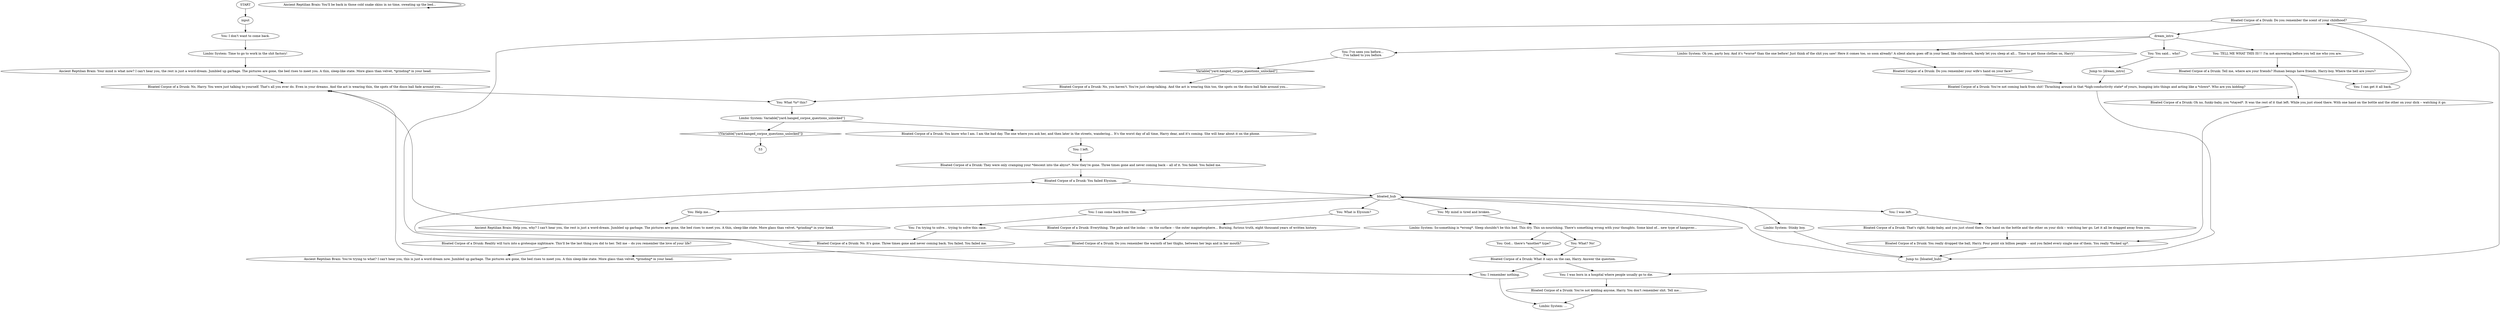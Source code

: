 # WHIRLING F2 / DREAM 2 HANGED MAN
# 1. You have a conversation with the hanged man dressed in your disco outfit.
#2. You find out that you have failed Elysium.
#THE CORRECT VERSION
# ==================================================
digraph G {
	  0 [label="START"];
	  1 [label="input"];
	  2 [label="You: I was born in a hospital where people usually go to die."];
	  3 [label="You: TELL ME WHAT THIS IS!!! I'm not answering before you tell me who you are."];
	  4 [label="You: What? No!"];
	  5 [label="You: What is Elysium?"];
	  6 [label="Bloated Corpse of a Drunk: You're not kidding anyone, Harry. You don't remember shit. Tell me..."];
	  7 [label="You: My mind is tired and broken."];
	  8 [label="You: I can get it all back."];
	  9 [label="You: I remember nothing."];
	  10 [label="You: God... there's *another* type?"];
	  11 [label="Jump to: [bloated_hub]"];
	  12 [label="You: Help me..."];
	  13 [label="bloated_hub"];
	  14 [label="Bloated Corpse of a Drunk: That's right, funky-baby, and you just stood there. One hand on the bottle and the other on your dick -- watching her go. Let it all be dragged away from you."];
	  15 [label="Bloated Corpse of a Drunk: Everything. The pale and the isolas -- on the surface -- the outer magnetosphere... Burning, furious truth, eight thousand years of written history."];
	  16 [label="Ancient Reptilian Brain: Help you, why? I can't hear you, the rest is just a word-dream. Jumbled up garbage. The pictures are gone, the bed rises to meet you. A thin, sleep-like state. More glass than velvet, *grinding* in your head."];
	  17 [label="Bloated Corpse of a Drunk: You failed Elysium."];
	  18 [label="Bloated Corpse of a Drunk: Reality will turn into a grotesque nightmare. This'll be the last thing you did to her. Tell me -- do you remember the love of your life?"];
	  19 [label="You: I left."];
	  20 [label="You: I've seen you before...\nI've talked to you before."];
	  21 [label="Limbic System: Stinky boy."];
	  22 [label="Ancient Reptilian Brain: You'll be back in those cold snake skins in no time, sweating up the bed..."];
	  23 [label="You: What *is* this?"];
	  24 [label="dream_intro"];
	  25 [label="Bloated Corpse of a Drunk: You're not coming back from shit! Thrashing around in that *high-conductivity state* of yours, bumping into things and acting like a *clown*. Who are you kidding?"];
	  26 [label="You: I'm trying to solve... trying to solve this case."];
	  27 [label="You: I can come back from this."];
	  28 [label="You: I was left."];
	  29 [label="You: You said... who?"];
	  30 [label="Limbic System: Oh yes, party boy. And it's *worse* than the one before! Just think of the shit you saw! Here it comes too, so soon already! A silent alarm goes off in your head, like clockwork, barely let you sleep at all... Time to get those clothes on, Harry!"];
	  31 [label="Bloated Corpse of a Drunk: What it says on the can, Harry. Answer the question."];
	  32 [label="Limbic System: Variable[\"yard.hanged_corpse_questions_unlocked\"]"];
	  33 [label="Variable[\"yard.hanged_corpse_questions_unlocked\"]", shape=diamond];
	  34 [label="!(Variable[\"yard.hanged_corpse_questions_unlocked\"])", shape=diamond];
	  35 [label="Bloated Corpse of a Drunk: You know who I am. I am the bad day. The one where you ask her, and then later in the streets, wandering... It's the worst day of all time, Harry dear, and it's coming. She will hear about it on the phone."];
	  36 [label="Bloated Corpse of a Drunk: Tell me, where are your friends? Human beings have friends, Harry-boy. Where the hell are yours?"];
	  37 [label="Bloated Corpse of a Drunk: You really dropped the ball, Harry. Four point six billion people -- and you failed every single one of them. You really *fucked up*."];
	  38 [label="Bloated Corpse of a Drunk: Do you remember the warmth of her thighs, between her legs and in her mouth?"];
	  39 [label="Jump to: [dream_intro]"];
	  40 [label="Ancient Reptilian Brain: You're trying to what? I can't hear you, this is just a word-dream now. Jumbled up garbage. The pictures are gone, the bed rises to meet you. A thin sleep-like state. More glass than velvet, *grinding* in your head."];
	  41 [label="Bloated Corpse of a Drunk: No. It's gone. Three times gone and never coming back. You failed. You failed me."];
	  42 [label="Bloated Corpse of a Drunk: Do you remember the scent of your childhood?"];
	  43 [label="You: I don't want to come back."];
	  44 [label="Bloated Corpse of a Drunk: Oh no, funky-baby, you *stayed*. It was the rest of it that left. While you just stood there. With one hand on the bottle and the other on your dick -- watching it go."];
	  45 [label="Bloated Corpse of a Drunk: They were only cramping your *descent into the abyss*. Now they're gone. Three times gone and never coming back -- all of it. You failed. You failed me."];
	  46 [label="Limbic System: Time to go to work in the shit factory!"];
	  47 [label="Bloated Corpse of a Drunk: Do you remember your wife's hand on your face?"];
	  48 [label="Limbic System: ..."];
	  49 [label="Ancient Reptilian Brain: Your mind is what now? I can't hear you, the rest is just a word-dream. Jumbled up garbage. The pictures are gone, the bed rises to meet you. A thin, sleep-like state. More glass than velvet, *grinding* in your head."];
	  50 [label="Limbic System: So-something is *wrong*. Sleep shouldn't be this bad. This dry. This un-nourishing. There's something wrong with your thoughts. Some kind of... new type of hangover..."];
	  51 [label="Bloated Corpse of a Drunk: No, Harry. You were just talking to yourself. That's all you ever do. Even in your dreams. And the act is wearing thin, the spots of the disco ball fade around you..."];
	  52 [label="Bloated Corpse of a Drunk: No, you haven't. You're just sleep-talking. And the act is wearing thin too, the spots on the disco ball fade around you..."];
	  0 -> 1
	  1 -> 43
	  2 -> 6
	  3 -> 36
	  4 -> 31
	  5 -> 15
	  6 -> 48
	  7 -> 50
	  8 -> 42
	  9 -> 48
	  10 -> 31
	  11 -> 13
	  12 -> 16
	  13 -> 5
	  13 -> 7
	  13 -> 12
	  13 -> 21
	  13 -> 27
	  13 -> 28
	  14 -> 37
	  15 -> 38
	  16 -> 51
	  17 -> 13
	  18 -> 40
	  19 -> 45
	  20 -> 33
	  21 -> 11
	  22 -> 22
	  23 -> 32
	  24 -> 3
	  24 -> 20
	  24 -> 29
	  24 -> 30
	  25 -> 11
	  26 -> 41
	  27 -> 26
	  28 -> 14
	  29 -> 39
	  30 -> 47
	  31 -> 9
	  31 -> 2
	  32 -> 34
	  32 -> 35
	  33 -> 52
	  34 -> 53
	  35 -> 19
	  36 -> 8
	  36 -> 44
	  37 -> 11
	  38 -> 40
	  39 -> 25
	  40 -> 51
	  41 -> 17
	  42 -> 24
	  42 -> 9
	  42 -> 2
	  43 -> 46
	  44 -> 37
	  45 -> 17
	  46 -> 49
	  47 -> 25
	  49 -> 51
	  50 -> 10
	  50 -> 4
	  51 -> 23
	  52 -> 23
}

